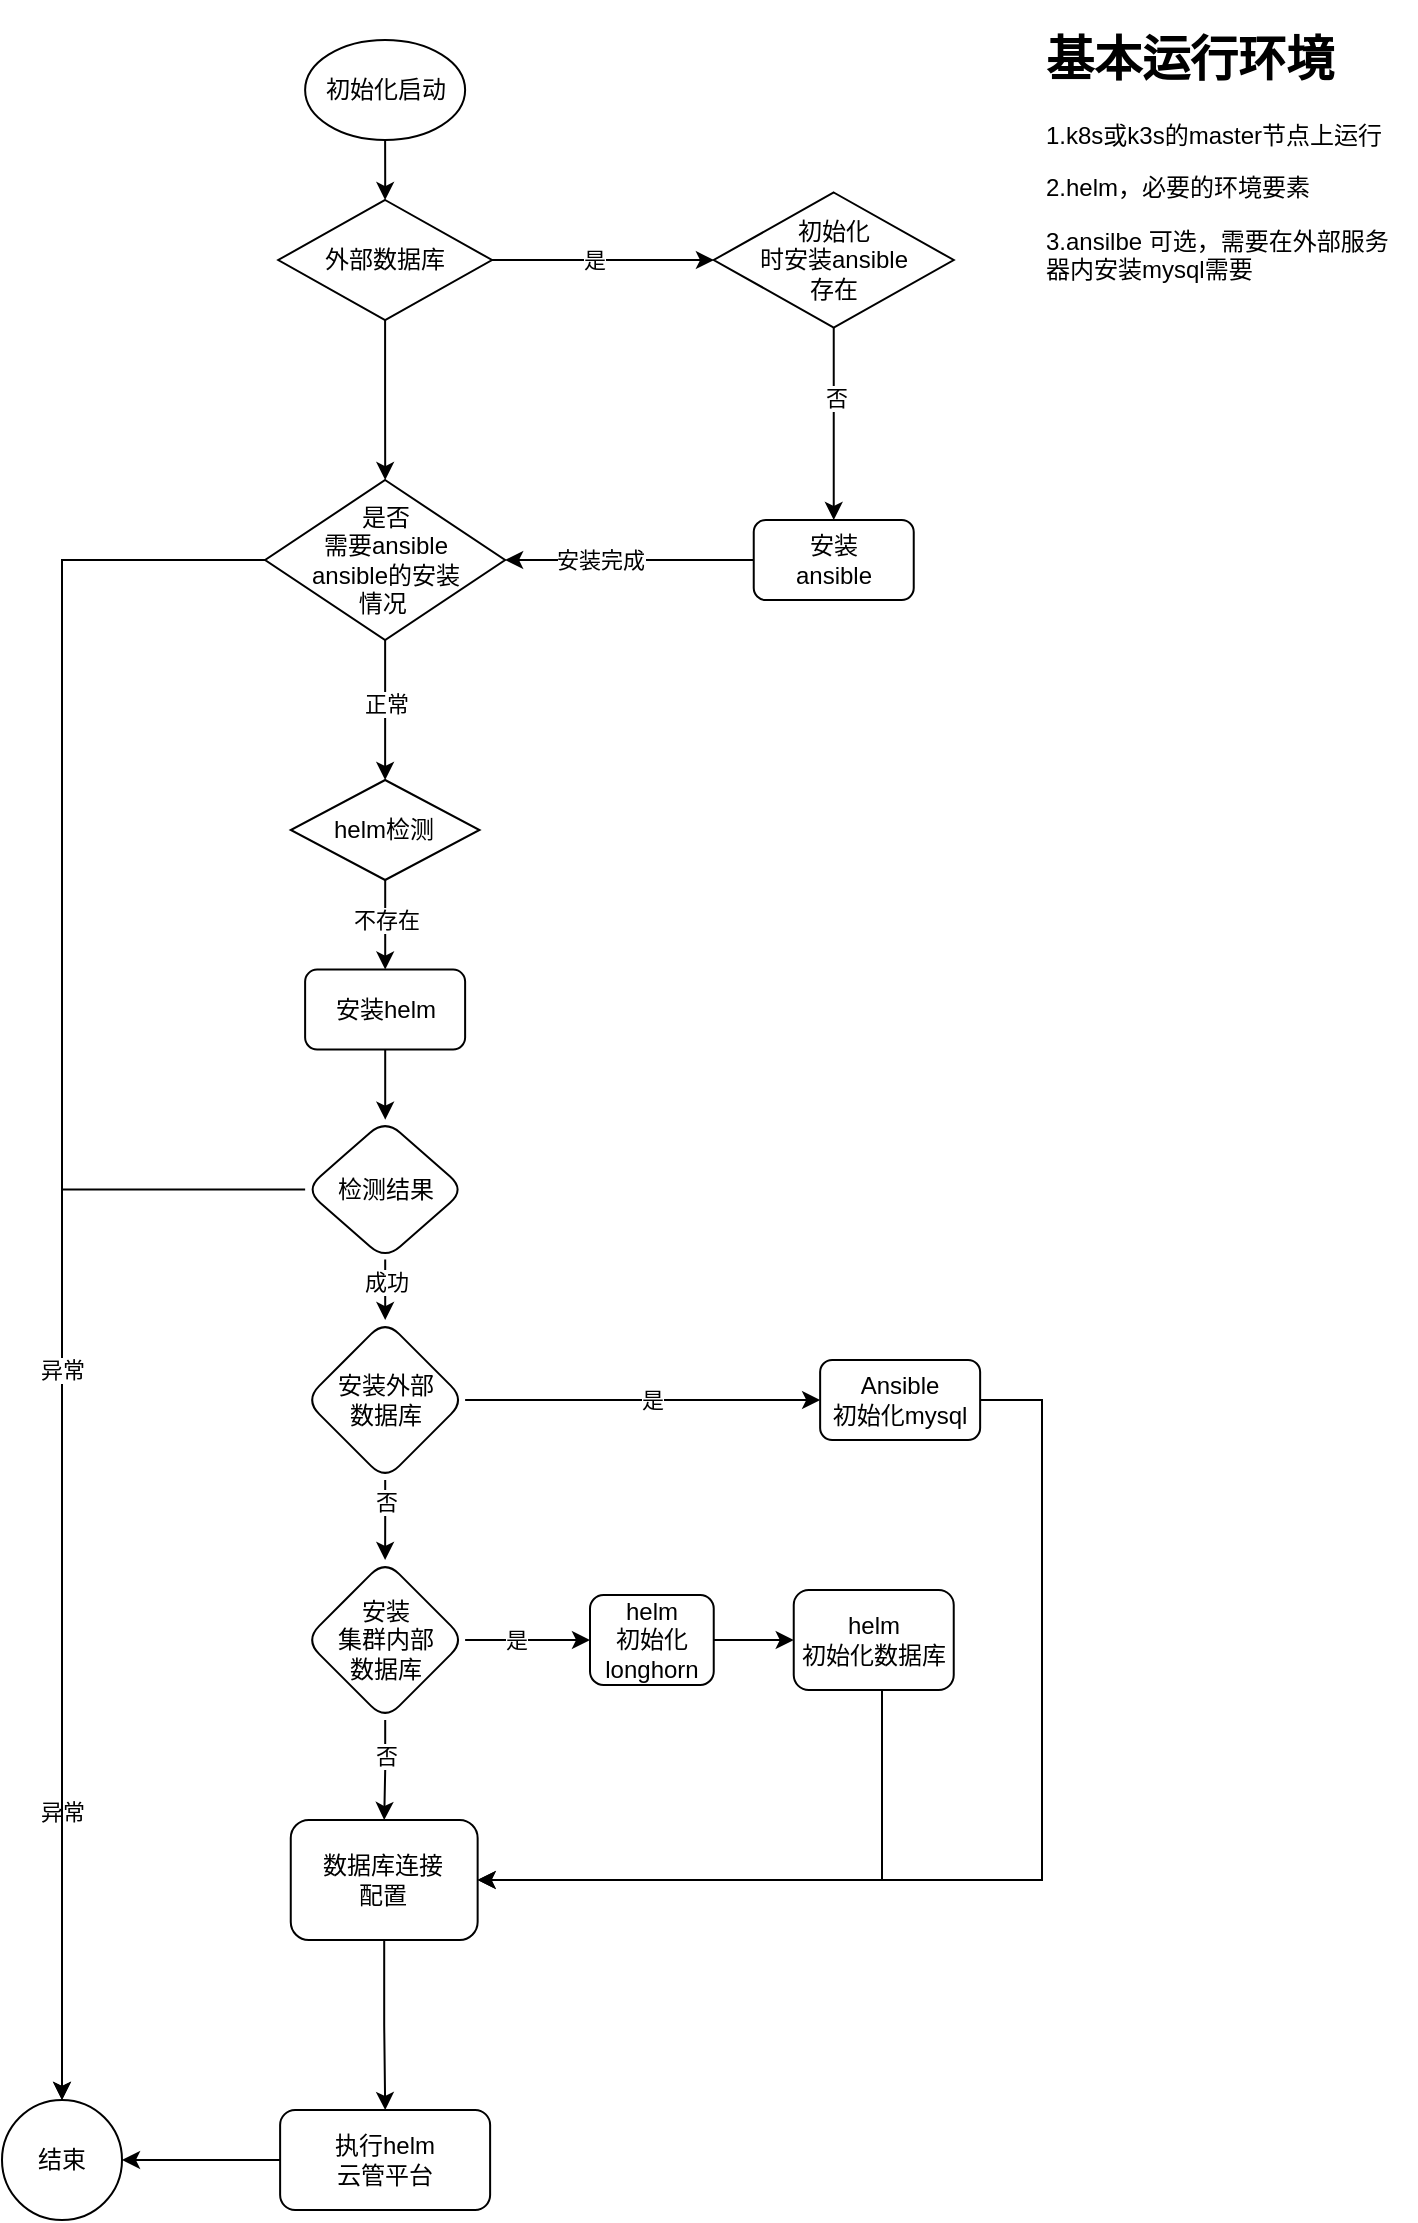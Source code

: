 <mxfile version="20.2.7" type="github">
  <diagram id="YNanO80mSoGBEf5pRlkH" name="第 1 页">
    <mxGraphModel dx="1564" dy="1460" grid="1" gridSize="10" guides="1" tooltips="1" connect="1" arrows="1" fold="1" page="1" pageScale="1" pageWidth="827" pageHeight="1169" math="0" shadow="0">
      <root>
        <mxCell id="0" />
        <mxCell id="1" parent="0" />
        <mxCell id="ACvmPrUbvzh30jpPwEL5-62" value="" style="edgeStyle=orthogonalEdgeStyle;rounded=0;orthogonalLoop=1;jettySize=auto;html=1;" edge="1" parent="1" source="ACvmPrUbvzh30jpPwEL5-2" target="ACvmPrUbvzh30jpPwEL5-39">
          <mxGeometry relative="1" as="geometry" />
        </mxCell>
        <mxCell id="ACvmPrUbvzh30jpPwEL5-2" value="安装helm" style="rounded=1;whiteSpace=wrap;html=1;" vertex="1" parent="1">
          <mxGeometry x="271.56" y="504.79" width="80" height="40" as="geometry" />
        </mxCell>
        <mxCell id="ACvmPrUbvzh30jpPwEL5-50" style="edgeStyle=orthogonalEdgeStyle;rounded=0;orthogonalLoop=1;jettySize=auto;html=1;" edge="1" parent="1" source="ACvmPrUbvzh30jpPwEL5-3" target="ACvmPrUbvzh30jpPwEL5-48">
          <mxGeometry relative="1" as="geometry" />
        </mxCell>
        <mxCell id="ACvmPrUbvzh30jpPwEL5-51" value="安装完成" style="edgeLabel;html=1;align=center;verticalAlign=middle;resizable=0;points=[];" vertex="1" connectable="0" parent="ACvmPrUbvzh30jpPwEL5-50">
          <mxGeometry x="0.91" y="1" relative="1" as="geometry">
            <mxPoint x="41" y="-1" as="offset" />
          </mxGeometry>
        </mxCell>
        <mxCell id="ACvmPrUbvzh30jpPwEL5-3" value="安装&lt;br&gt;ansible" style="rounded=1;whiteSpace=wrap;html=1;" vertex="1" parent="1">
          <mxGeometry x="495.87" y="280" width="80" height="40" as="geometry" />
        </mxCell>
        <mxCell id="ACvmPrUbvzh30jpPwEL5-6" value="" style="edgeStyle=orthogonalEdgeStyle;rounded=0;orthogonalLoop=1;jettySize=auto;html=1;" edge="1" parent="1" source="ACvmPrUbvzh30jpPwEL5-4" target="ACvmPrUbvzh30jpPwEL5-5">
          <mxGeometry relative="1" as="geometry" />
        </mxCell>
        <mxCell id="ACvmPrUbvzh30jpPwEL5-4" value="初始化启动" style="ellipse;whiteSpace=wrap;html=1;" vertex="1" parent="1">
          <mxGeometry x="271.56" y="40" width="80" height="50" as="geometry" />
        </mxCell>
        <mxCell id="ACvmPrUbvzh30jpPwEL5-49" value="" style="edgeStyle=orthogonalEdgeStyle;rounded=0;orthogonalLoop=1;jettySize=auto;html=1;" edge="1" parent="1" source="ACvmPrUbvzh30jpPwEL5-5" target="ACvmPrUbvzh30jpPwEL5-48">
          <mxGeometry relative="1" as="geometry" />
        </mxCell>
        <mxCell id="ACvmPrUbvzh30jpPwEL5-5" value="外部数据库" style="rhombus;whiteSpace=wrap;html=1;" vertex="1" parent="1">
          <mxGeometry x="258.13" y="120" width="106.87" height="60" as="geometry" />
        </mxCell>
        <mxCell id="ACvmPrUbvzh30jpPwEL5-14" value="" style="edgeStyle=orthogonalEdgeStyle;rounded=0;orthogonalLoop=1;jettySize=auto;html=1;exitX=1;exitY=0.5;exitDx=0;exitDy=0;" edge="1" parent="1" source="ACvmPrUbvzh30jpPwEL5-5" target="ACvmPrUbvzh30jpPwEL5-13">
          <mxGeometry relative="1" as="geometry">
            <mxPoint x="498.13" y="150" as="sourcePoint" />
          </mxGeometry>
        </mxCell>
        <mxCell id="ACvmPrUbvzh30jpPwEL5-15" value="是" style="edgeLabel;html=1;align=center;verticalAlign=middle;resizable=0;points=[];" vertex="1" connectable="0" parent="ACvmPrUbvzh30jpPwEL5-14">
          <mxGeometry x="0.827" relative="1" as="geometry">
            <mxPoint x="-51" as="offset" />
          </mxGeometry>
        </mxCell>
        <mxCell id="ACvmPrUbvzh30jpPwEL5-16" value="" style="edgeStyle=orthogonalEdgeStyle;rounded=0;orthogonalLoop=1;jettySize=auto;html=1;" edge="1" parent="1" source="ACvmPrUbvzh30jpPwEL5-13" target="ACvmPrUbvzh30jpPwEL5-3">
          <mxGeometry relative="1" as="geometry" />
        </mxCell>
        <mxCell id="ACvmPrUbvzh30jpPwEL5-80" value="否" style="edgeLabel;html=1;align=center;verticalAlign=middle;resizable=0;points=[];" vertex="1" connectable="0" parent="ACvmPrUbvzh30jpPwEL5-16">
          <mxGeometry x="-0.279" y="1" relative="1" as="geometry">
            <mxPoint as="offset" />
          </mxGeometry>
        </mxCell>
        <mxCell id="ACvmPrUbvzh30jpPwEL5-13" value="初始化&lt;br&gt;时安装ansible&lt;br&gt;存在" style="rhombus;whiteSpace=wrap;html=1;" vertex="1" parent="1">
          <mxGeometry x="475.87" y="116.25" width="120" height="67.5" as="geometry" />
        </mxCell>
        <mxCell id="ACvmPrUbvzh30jpPwEL5-26" value="" style="edgeStyle=orthogonalEdgeStyle;rounded=0;orthogonalLoop=1;jettySize=auto;html=1;" edge="1" parent="1" source="ACvmPrUbvzh30jpPwEL5-23" target="ACvmPrUbvzh30jpPwEL5-2">
          <mxGeometry relative="1" as="geometry" />
        </mxCell>
        <mxCell id="ACvmPrUbvzh30jpPwEL5-27" value="不存在" style="edgeLabel;html=1;align=center;verticalAlign=middle;resizable=0;points=[];" vertex="1" connectable="0" parent="ACvmPrUbvzh30jpPwEL5-26">
          <mxGeometry x="0.746" y="1" relative="1" as="geometry">
            <mxPoint x="-1" y="-19" as="offset" />
          </mxGeometry>
        </mxCell>
        <mxCell id="ACvmPrUbvzh30jpPwEL5-23" value="helm检测" style="rhombus;whiteSpace=wrap;html=1;" vertex="1" parent="1">
          <mxGeometry x="264.38" y="410" width="94.37" height="50" as="geometry" />
        </mxCell>
        <mxCell id="ACvmPrUbvzh30jpPwEL5-63" style="edgeStyle=orthogonalEdgeStyle;rounded=0;orthogonalLoop=1;jettySize=auto;html=1;" edge="1" parent="1" source="ACvmPrUbvzh30jpPwEL5-39" target="ACvmPrUbvzh30jpPwEL5-59">
          <mxGeometry relative="1" as="geometry">
            <Array as="points">
              <mxPoint x="150" y="615" />
              <mxPoint x="150" y="1130" />
            </Array>
          </mxGeometry>
        </mxCell>
        <mxCell id="ACvmPrUbvzh30jpPwEL5-64" value="异常" style="edgeLabel;html=1;align=center;verticalAlign=middle;resizable=0;points=[];" vertex="1" connectable="0" parent="ACvmPrUbvzh30jpPwEL5-63">
          <mxGeometry x="0.967" y="3" relative="1" as="geometry">
            <mxPoint x="-3" y="-135" as="offset" />
          </mxGeometry>
        </mxCell>
        <mxCell id="ACvmPrUbvzh30jpPwEL5-68" value="" style="edgeStyle=orthogonalEdgeStyle;rounded=0;orthogonalLoop=1;jettySize=auto;html=1;" edge="1" parent="1" source="ACvmPrUbvzh30jpPwEL5-39" target="ACvmPrUbvzh30jpPwEL5-67">
          <mxGeometry relative="1" as="geometry" />
        </mxCell>
        <mxCell id="ACvmPrUbvzh30jpPwEL5-81" value="成功" style="edgeLabel;html=1;align=center;verticalAlign=middle;resizable=0;points=[];" vertex="1" connectable="0" parent="ACvmPrUbvzh30jpPwEL5-68">
          <mxGeometry x="0.777" relative="1" as="geometry">
            <mxPoint y="-14" as="offset" />
          </mxGeometry>
        </mxCell>
        <mxCell id="ACvmPrUbvzh30jpPwEL5-39" value="检测结果" style="rhombus;whiteSpace=wrap;html=1;rounded=1;" vertex="1" parent="1">
          <mxGeometry x="271.56" y="579.79" width="80" height="70" as="geometry" />
        </mxCell>
        <mxCell id="ACvmPrUbvzh30jpPwEL5-52" style="edgeStyle=orthogonalEdgeStyle;rounded=0;orthogonalLoop=1;jettySize=auto;html=1;entryX=0.5;entryY=0;entryDx=0;entryDy=0;" edge="1" parent="1" source="ACvmPrUbvzh30jpPwEL5-48" target="ACvmPrUbvzh30jpPwEL5-23">
          <mxGeometry relative="1" as="geometry" />
        </mxCell>
        <mxCell id="ACvmPrUbvzh30jpPwEL5-58" value="正常" style="edgeLabel;html=1;align=center;verticalAlign=middle;resizable=0;points=[];" vertex="1" connectable="0" parent="ACvmPrUbvzh30jpPwEL5-52">
          <mxGeometry x="-0.105" relative="1" as="geometry">
            <mxPoint as="offset" />
          </mxGeometry>
        </mxCell>
        <mxCell id="ACvmPrUbvzh30jpPwEL5-60" value="" style="edgeStyle=orthogonalEdgeStyle;rounded=0;orthogonalLoop=1;jettySize=auto;html=1;" edge="1" parent="1" source="ACvmPrUbvzh30jpPwEL5-48" target="ACvmPrUbvzh30jpPwEL5-59">
          <mxGeometry relative="1" as="geometry">
            <Array as="points">
              <mxPoint x="150" y="300" />
              <mxPoint x="150" y="1130" />
            </Array>
          </mxGeometry>
        </mxCell>
        <mxCell id="ACvmPrUbvzh30jpPwEL5-61" value="异常" style="edgeLabel;html=1;align=center;verticalAlign=middle;resizable=0;points=[];" vertex="1" connectable="0" parent="ACvmPrUbvzh30jpPwEL5-60">
          <mxGeometry x="0.81" relative="1" as="geometry">
            <mxPoint y="-283" as="offset" />
          </mxGeometry>
        </mxCell>
        <mxCell id="ACvmPrUbvzh30jpPwEL5-48" value="是否&lt;br&gt;需要ansible&lt;br&gt;ansible的安装&lt;br&gt;情况&amp;nbsp;" style="rhombus;whiteSpace=wrap;html=1;rounded=0;" vertex="1" parent="1">
          <mxGeometry x="251.56" y="260" width="120" height="80" as="geometry" />
        </mxCell>
        <mxCell id="ACvmPrUbvzh30jpPwEL5-59" value="结束" style="ellipse;whiteSpace=wrap;html=1;rounded=0;" vertex="1" parent="1">
          <mxGeometry x="120" y="1070" width="60" height="60" as="geometry" />
        </mxCell>
        <mxCell id="ACvmPrUbvzh30jpPwEL5-70" value="" style="edgeStyle=orthogonalEdgeStyle;rounded=0;orthogonalLoop=1;jettySize=auto;html=1;" edge="1" parent="1" source="ACvmPrUbvzh30jpPwEL5-67" target="ACvmPrUbvzh30jpPwEL5-69">
          <mxGeometry relative="1" as="geometry" />
        </mxCell>
        <mxCell id="ACvmPrUbvzh30jpPwEL5-73" value="是" style="edgeLabel;html=1;align=center;verticalAlign=middle;resizable=0;points=[];" vertex="1" connectable="0" parent="ACvmPrUbvzh30jpPwEL5-70">
          <mxGeometry x="0.882" y="1" relative="1" as="geometry">
            <mxPoint x="-74" y="1" as="offset" />
          </mxGeometry>
        </mxCell>
        <mxCell id="ACvmPrUbvzh30jpPwEL5-72" value="" style="edgeStyle=orthogonalEdgeStyle;rounded=0;orthogonalLoop=1;jettySize=auto;html=1;" edge="1" parent="1" source="ACvmPrUbvzh30jpPwEL5-67">
          <mxGeometry relative="1" as="geometry">
            <mxPoint x="311.56" y="800" as="targetPoint" />
          </mxGeometry>
        </mxCell>
        <mxCell id="ACvmPrUbvzh30jpPwEL5-82" value="否" style="edgeLabel;html=1;align=center;verticalAlign=middle;resizable=0;points=[];" vertex="1" connectable="0" parent="ACvmPrUbvzh30jpPwEL5-72">
          <mxGeometry x="0.72" y="1" relative="1" as="geometry">
            <mxPoint x="-1" y="-24" as="offset" />
          </mxGeometry>
        </mxCell>
        <mxCell id="ACvmPrUbvzh30jpPwEL5-67" value="安装外部&lt;br&gt;数据库" style="rhombus;whiteSpace=wrap;html=1;rounded=1;" vertex="1" parent="1">
          <mxGeometry x="271.56" y="680" width="80" height="80" as="geometry" />
        </mxCell>
        <mxCell id="ACvmPrUbvzh30jpPwEL5-88" style="edgeStyle=orthogonalEdgeStyle;rounded=0;orthogonalLoop=1;jettySize=auto;html=1;entryX=1;entryY=0.5;entryDx=0;entryDy=0;" edge="1" parent="1" source="ACvmPrUbvzh30jpPwEL5-69" target="ACvmPrUbvzh30jpPwEL5-83">
          <mxGeometry relative="1" as="geometry">
            <mxPoint x="660" y="970" as="targetPoint" />
            <Array as="points">
              <mxPoint x="640" y="720" />
              <mxPoint x="640" y="960" />
            </Array>
          </mxGeometry>
        </mxCell>
        <mxCell id="ACvmPrUbvzh30jpPwEL5-69" value="Ansible&lt;br&gt;初始化mysql" style="whiteSpace=wrap;html=1;rounded=1;" vertex="1" parent="1">
          <mxGeometry x="529.07" y="700" width="80" height="40" as="geometry" />
        </mxCell>
        <mxCell id="ACvmPrUbvzh30jpPwEL5-76" value="" style="edgeStyle=orthogonalEdgeStyle;rounded=0;orthogonalLoop=1;jettySize=auto;html=1;" edge="1" parent="1" source="ACvmPrUbvzh30jpPwEL5-74" target="ACvmPrUbvzh30jpPwEL5-75">
          <mxGeometry relative="1" as="geometry" />
        </mxCell>
        <mxCell id="ACvmPrUbvzh30jpPwEL5-79" value="是" style="edgeLabel;html=1;align=center;verticalAlign=middle;resizable=0;points=[];" vertex="1" connectable="0" parent="ACvmPrUbvzh30jpPwEL5-76">
          <mxGeometry x="-0.184" relative="1" as="geometry">
            <mxPoint as="offset" />
          </mxGeometry>
        </mxCell>
        <mxCell id="ACvmPrUbvzh30jpPwEL5-84" value="" style="edgeStyle=orthogonalEdgeStyle;rounded=0;orthogonalLoop=1;jettySize=auto;html=1;" edge="1" parent="1" source="ACvmPrUbvzh30jpPwEL5-74" target="ACvmPrUbvzh30jpPwEL5-83">
          <mxGeometry relative="1" as="geometry" />
        </mxCell>
        <mxCell id="ACvmPrUbvzh30jpPwEL5-85" value="否" style="edgeLabel;html=1;align=center;verticalAlign=middle;resizable=0;points=[];" vertex="1" connectable="0" parent="ACvmPrUbvzh30jpPwEL5-84">
          <mxGeometry x="-0.296" relative="1" as="geometry">
            <mxPoint as="offset" />
          </mxGeometry>
        </mxCell>
        <mxCell id="ACvmPrUbvzh30jpPwEL5-74" value="安装&lt;br&gt;集群内部&lt;br&gt;数据库" style="rhombus;whiteSpace=wrap;html=1;rounded=1;" vertex="1" parent="1">
          <mxGeometry x="271.56" y="800" width="80" height="80" as="geometry" />
        </mxCell>
        <mxCell id="ACvmPrUbvzh30jpPwEL5-78" value="" style="edgeStyle=orthogonalEdgeStyle;rounded=0;orthogonalLoop=1;jettySize=auto;html=1;" edge="1" parent="1" source="ACvmPrUbvzh30jpPwEL5-75" target="ACvmPrUbvzh30jpPwEL5-77">
          <mxGeometry relative="1" as="geometry" />
        </mxCell>
        <mxCell id="ACvmPrUbvzh30jpPwEL5-75" value="helm&lt;br&gt;初始化longhorn" style="whiteSpace=wrap;html=1;rounded=1;" vertex="1" parent="1">
          <mxGeometry x="414" y="817.5" width="61.87" height="45" as="geometry" />
        </mxCell>
        <mxCell id="ACvmPrUbvzh30jpPwEL5-87" style="edgeStyle=orthogonalEdgeStyle;rounded=0;orthogonalLoop=1;jettySize=auto;html=1;entryX=1;entryY=0.5;entryDx=0;entryDy=0;" edge="1" parent="1" source="ACvmPrUbvzh30jpPwEL5-77" target="ACvmPrUbvzh30jpPwEL5-83">
          <mxGeometry relative="1" as="geometry">
            <mxPoint x="564.535" y="960" as="targetPoint" />
            <Array as="points">
              <mxPoint x="560" y="960" />
            </Array>
          </mxGeometry>
        </mxCell>
        <mxCell id="ACvmPrUbvzh30jpPwEL5-77" value="helm&lt;br&gt;初始化数据库" style="whiteSpace=wrap;html=1;rounded=1;" vertex="1" parent="1">
          <mxGeometry x="515.87" y="815" width="80" height="50" as="geometry" />
        </mxCell>
        <mxCell id="ACvmPrUbvzh30jpPwEL5-91" value="" style="edgeStyle=orthogonalEdgeStyle;rounded=0;orthogonalLoop=1;jettySize=auto;html=1;" edge="1" parent="1" source="ACvmPrUbvzh30jpPwEL5-83" target="ACvmPrUbvzh30jpPwEL5-90">
          <mxGeometry relative="1" as="geometry" />
        </mxCell>
        <mxCell id="ACvmPrUbvzh30jpPwEL5-83" value="数据库连接&lt;br&gt;配置" style="rounded=1;whiteSpace=wrap;html=1;" vertex="1" parent="1">
          <mxGeometry x="264.38" y="930" width="93.44" height="60" as="geometry" />
        </mxCell>
        <mxCell id="ACvmPrUbvzh30jpPwEL5-89" value="&lt;h1&gt;基本运行环境&lt;/h1&gt;&lt;p&gt;1.k8s或k3s的master节点上运行&lt;/p&gt;&lt;p&gt;2.helm，必要的环境要素&lt;/p&gt;&lt;p&gt;3.ansilbe&amp;nbsp;可选，需要在外部服务器内安装mysql需要&lt;/p&gt;" style="text;html=1;strokeColor=none;fillColor=none;spacing=5;spacingTop=-20;whiteSpace=wrap;overflow=hidden;rounded=0;" vertex="1" parent="1">
          <mxGeometry x="637" y="30" width="190" height="140" as="geometry" />
        </mxCell>
        <mxCell id="ACvmPrUbvzh30jpPwEL5-92" value="" style="edgeStyle=orthogonalEdgeStyle;rounded=0;orthogonalLoop=1;jettySize=auto;html=1;" edge="1" parent="1" source="ACvmPrUbvzh30jpPwEL5-90" target="ACvmPrUbvzh30jpPwEL5-59">
          <mxGeometry relative="1" as="geometry" />
        </mxCell>
        <mxCell id="ACvmPrUbvzh30jpPwEL5-90" value="执行helm&lt;br&gt;云管平台" style="rounded=1;whiteSpace=wrap;html=1;" vertex="1" parent="1">
          <mxGeometry x="259.06" y="1075" width="105" height="50" as="geometry" />
        </mxCell>
      </root>
    </mxGraphModel>
  </diagram>
</mxfile>
